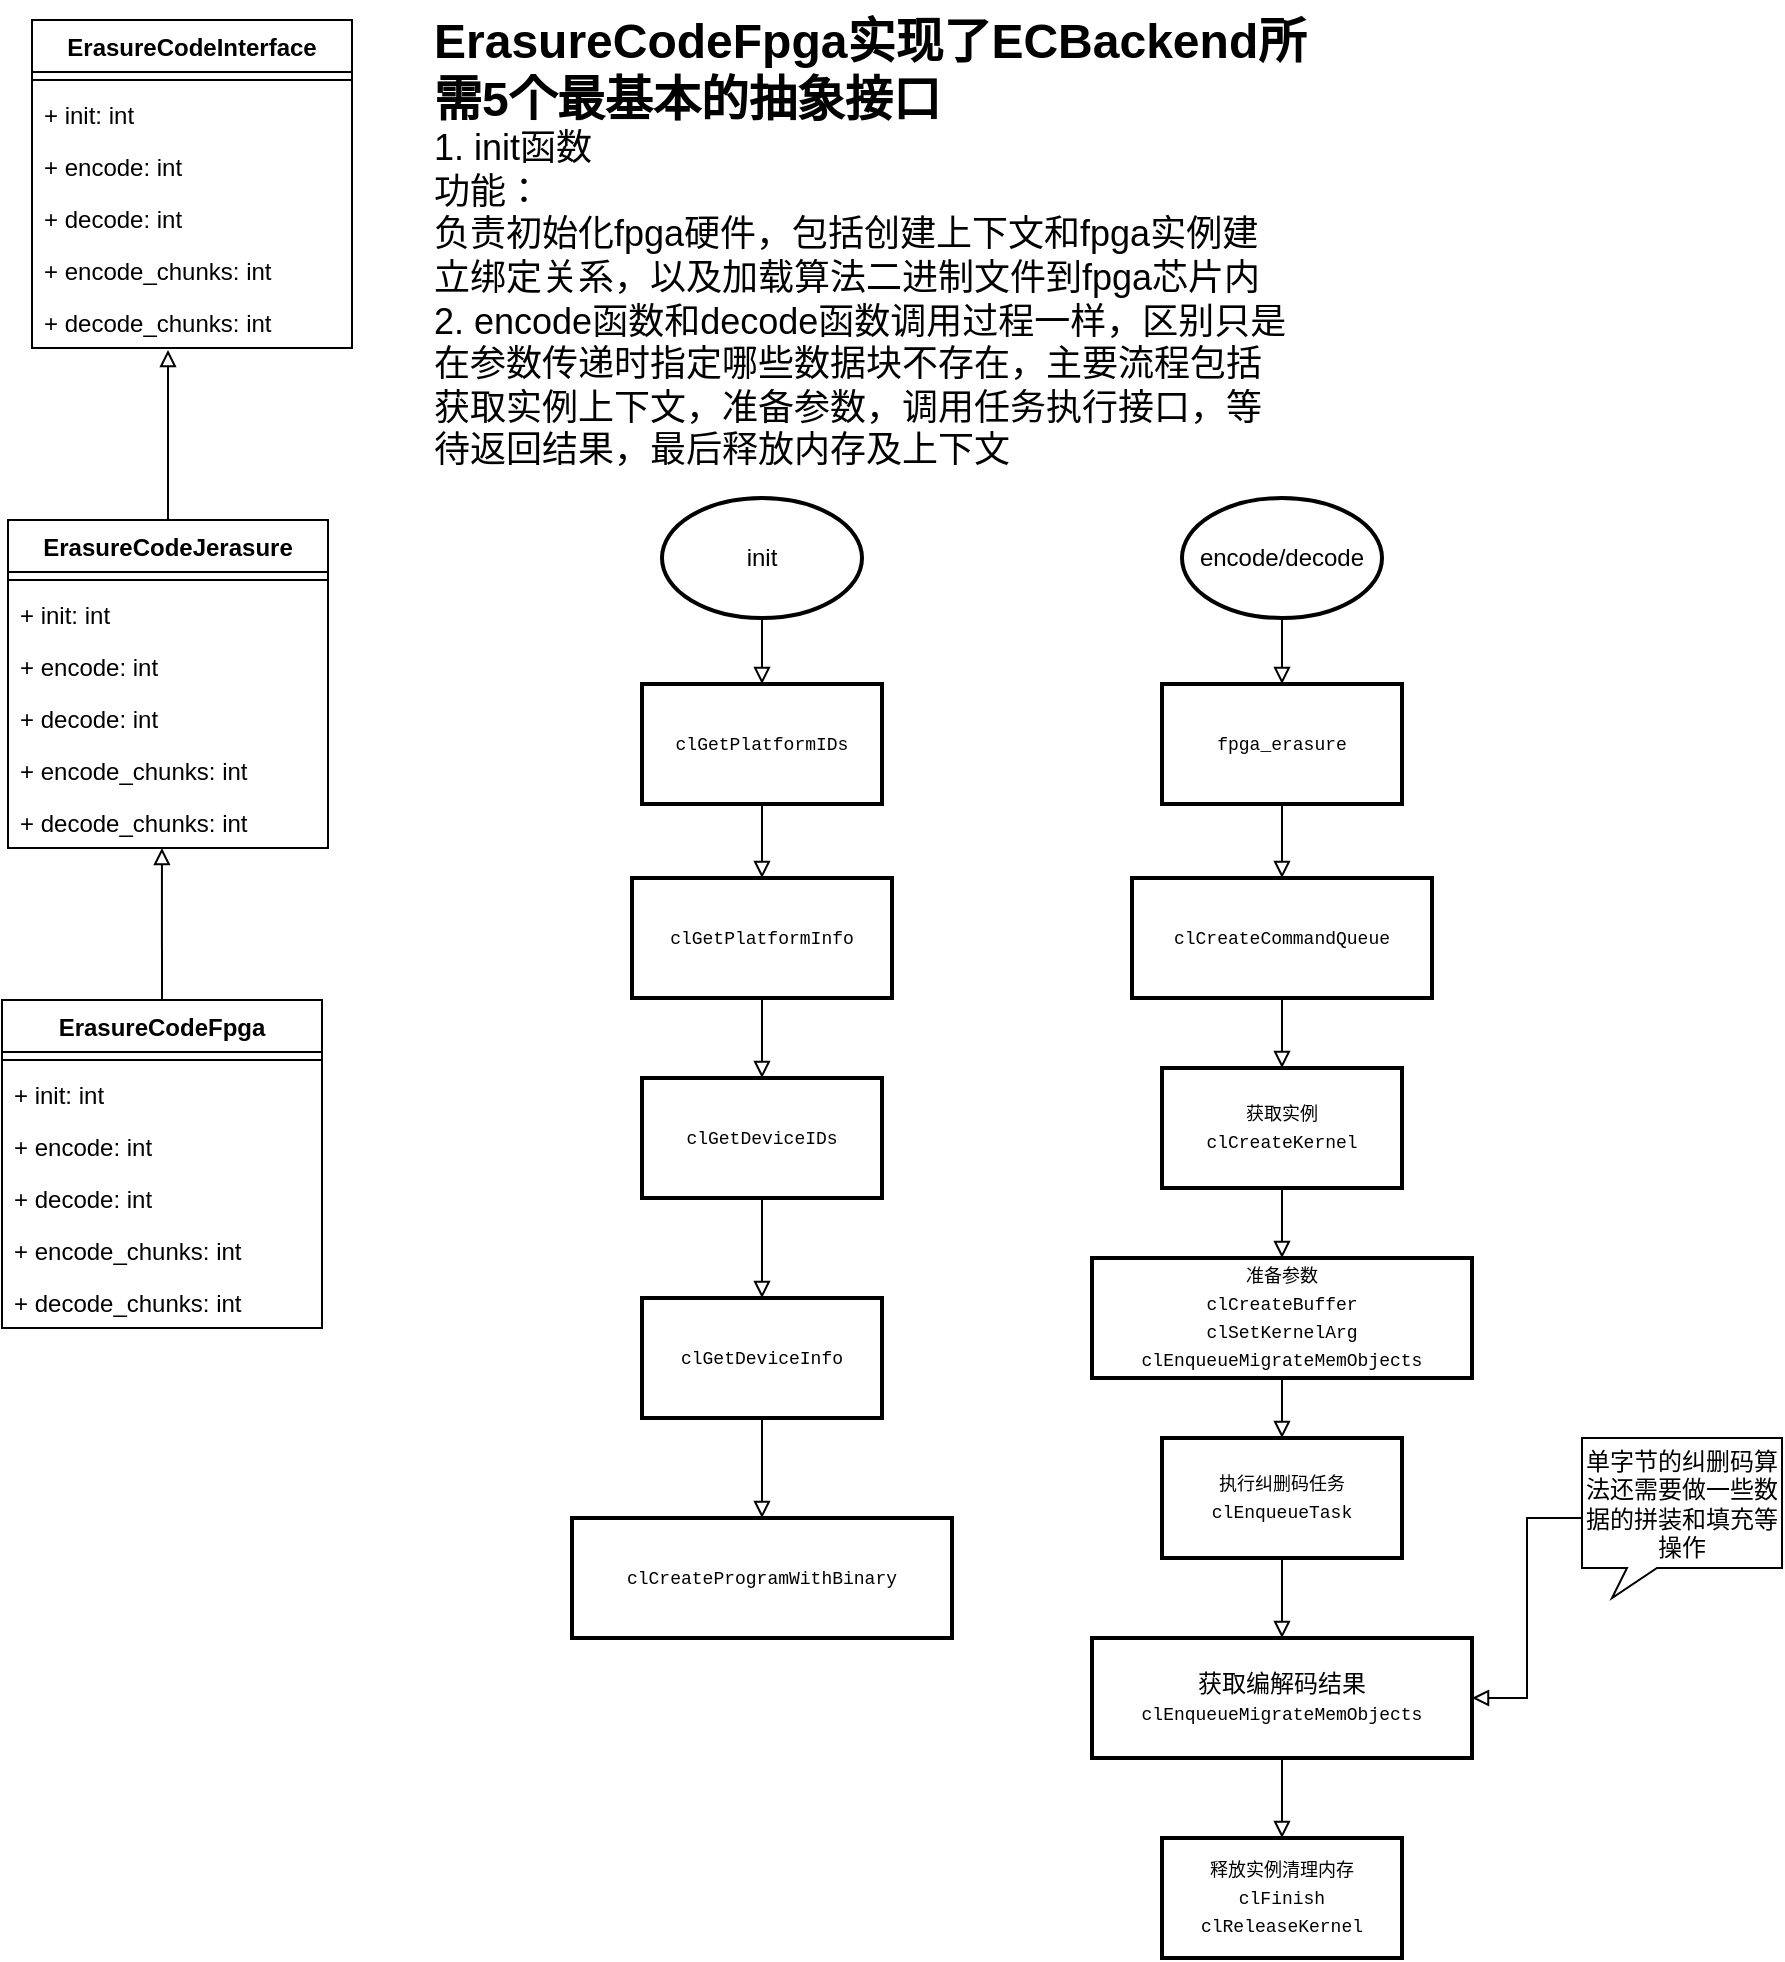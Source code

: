 <mxfile version="13.8.1" type="github">
  <diagram id="fZNxtknCqyulpOdQsxTu" name="Page-1">
    <mxGraphModel dx="1426" dy="746" grid="1" gridSize="10" guides="1" tooltips="1" connect="1" arrows="1" fold="1" page="1" pageScale="1" pageWidth="827" pageHeight="1169" math="0" shadow="0">
      <root>
        <mxCell id="0" />
        <mxCell id="1" parent="0" />
        <mxCell id="kQczTYPBpwKkl19j958R-11" style="edgeStyle=orthogonalEdgeStyle;rounded=0;orthogonalLoop=1;jettySize=auto;html=1;exitX=0.5;exitY=0;exitDx=0;exitDy=0;endArrow=block;endFill=0;entryX=0.481;entryY=1;entryDx=0;entryDy=0;entryPerimeter=0;" parent="1" source="kQczTYPBpwKkl19j958R-6" target="kQczTYPBpwKkl19j958R-14" edge="1">
          <mxGeometry relative="1" as="geometry">
            <mxPoint x="186" y="301" as="targetPoint" />
          </mxGeometry>
        </mxCell>
        <mxCell id="kQczTYPBpwKkl19j958R-26" value="&lt;div&gt;&lt;span style=&quot;font-size: 18px&quot;&gt;1. init函数&lt;/span&gt;&lt;/div&gt;&lt;div&gt;&lt;span style=&quot;font-size: 18px&quot;&gt;功能：&lt;/span&gt;&lt;/div&gt;&lt;font style=&quot;font-size: 18px&quot;&gt;负责初始化fpga硬件，包括创建上下文和fpga实例建立绑定关系，以及加载算法二进制文件到fpga芯片内&lt;br&gt;&lt;div&gt;&lt;span&gt;2. encode函数和decode函数调用过程一样，区别只是在参数传递时指定哪些数据块不存在，主要流程包括获取实例上下文，准备参数，调用任务执行接口，等待返回结果，最后释放内存及上下文&lt;/span&gt;&lt;/div&gt;&lt;/font&gt;" style="text;html=1;strokeColor=none;fillColor=none;align=left;verticalAlign=middle;whiteSpace=wrap;rounded=0;" parent="1" vertex="1">
          <mxGeometry x="310" y="130" width="430" height="180" as="geometry" />
        </mxCell>
        <mxCell id="kQczTYPBpwKkl19j958R-27" value="&lt;span style=&quot;font-weight: 700&quot;&gt;&lt;font style=&quot;font-size: 24px&quot;&gt;ErasureCodeFpga实现了ECBackend所需5个最基本的抽象接口&lt;/font&gt;&lt;/span&gt;" style="text;html=1;strokeColor=none;fillColor=none;align=left;verticalAlign=middle;whiteSpace=wrap;rounded=0;" parent="1" vertex="1">
          <mxGeometry x="310" y="70" width="460" height="70" as="geometry" />
        </mxCell>
        <mxCell id="kQczTYPBpwKkl19j958R-39" value="" style="edgeStyle=orthogonalEdgeStyle;rounded=0;orthogonalLoop=1;jettySize=auto;html=1;endArrow=block;endFill=0;" parent="1" source="kQczTYPBpwKkl19j958R-37" target="kQczTYPBpwKkl19j958R-38" edge="1">
          <mxGeometry relative="1" as="geometry" />
        </mxCell>
        <mxCell id="kQczTYPBpwKkl19j958R-37" value="init" style="strokeWidth=2;html=1;shape=mxgraph.flowchart.start_1;whiteSpace=wrap;" parent="1" vertex="1">
          <mxGeometry x="426" y="319" width="100" height="60" as="geometry" />
        </mxCell>
        <mxCell id="kQczTYPBpwKkl19j958R-41" value="" style="edgeStyle=orthogonalEdgeStyle;rounded=0;orthogonalLoop=1;jettySize=auto;html=1;endArrow=block;endFill=0;" parent="1" source="kQczTYPBpwKkl19j958R-38" target="kQczTYPBpwKkl19j958R-40" edge="1">
          <mxGeometry relative="1" as="geometry" />
        </mxCell>
        <mxCell id="kQczTYPBpwKkl19j958R-38" value="&lt;div style=&quot;font-family: &amp;#34;menlo&amp;#34; , &amp;#34;monaco&amp;#34; , &amp;#34;courier new&amp;#34; , monospace ; font-size: 9px ; line-height: 14px&quot;&gt;&lt;span style=&quot;background-color: rgb(255 , 255 , 255)&quot;&gt;clGetPlatformIDs&lt;/span&gt;&lt;/div&gt;" style="whiteSpace=wrap;html=1;strokeWidth=2;" parent="1" vertex="1">
          <mxGeometry x="416" y="412" width="120" height="60" as="geometry" />
        </mxCell>
        <mxCell id="kQczTYPBpwKkl19j958R-43" value="" style="edgeStyle=orthogonalEdgeStyle;rounded=0;orthogonalLoop=1;jettySize=auto;html=1;endArrow=block;endFill=0;fontColor=#000000;" parent="1" source="kQczTYPBpwKkl19j958R-40" target="kQczTYPBpwKkl19j958R-42" edge="1">
          <mxGeometry relative="1" as="geometry" />
        </mxCell>
        <mxCell id="kQczTYPBpwKkl19j958R-40" value="&lt;div style=&quot;font-family: menlo, monaco, &amp;quot;courier new&amp;quot;, monospace; font-size: 9px; line-height: 14px;&quot;&gt;&lt;span style=&quot;&quot;&gt;clGetPlatformInfo&lt;/span&gt;&lt;/div&gt;" style="whiteSpace=wrap;html=1;strokeWidth=2;labelBackgroundColor=#ffffff;" parent="1" vertex="1">
          <mxGeometry x="411" y="509" width="130" height="60" as="geometry" />
        </mxCell>
        <mxCell id="kQczTYPBpwKkl19j958R-45" value="" style="edgeStyle=orthogonalEdgeStyle;rounded=0;orthogonalLoop=1;jettySize=auto;html=1;endArrow=block;endFill=0;fontColor=#000000;" parent="1" source="kQczTYPBpwKkl19j958R-42" target="kQczTYPBpwKkl19j958R-44" edge="1">
          <mxGeometry relative="1" as="geometry" />
        </mxCell>
        <mxCell id="kQczTYPBpwKkl19j958R-42" value="&lt;div style=&quot;font-family: menlo, monaco, &amp;quot;courier new&amp;quot;, monospace; font-size: 9px; line-height: 14px;&quot;&gt;&lt;span style=&quot;&quot;&gt;clGetDeviceIDs&lt;/span&gt;&lt;/div&gt;" style="whiteSpace=wrap;html=1;strokeWidth=2;labelBackgroundColor=#FFFFFF;" parent="1" vertex="1">
          <mxGeometry x="416" y="609" width="120" height="60" as="geometry" />
        </mxCell>
        <mxCell id="kQczTYPBpwKkl19j958R-47" value="" style="edgeStyle=orthogonalEdgeStyle;rounded=0;orthogonalLoop=1;jettySize=auto;html=1;endArrow=block;endFill=0;fontColor=#000000;" parent="1" source="kQczTYPBpwKkl19j958R-44" target="kQczTYPBpwKkl19j958R-46" edge="1">
          <mxGeometry relative="1" as="geometry" />
        </mxCell>
        <mxCell id="kQczTYPBpwKkl19j958R-44" value="&lt;meta charset=&quot;utf-8&quot;&gt;&lt;div style=&quot;font-family: menlo, monaco, &amp;quot;courier new&amp;quot;, monospace; font-weight: normal; font-size: 9px; line-height: 14px;&quot;&gt;&lt;div&gt;&lt;span style=&quot;&quot;&gt;clGetDeviceInfo&lt;/span&gt;&lt;/div&gt;&lt;/div&gt;" style="whiteSpace=wrap;html=1;strokeWidth=2;labelBackgroundColor=#FFFFFF;" parent="1" vertex="1">
          <mxGeometry x="416" y="719" width="120" height="60" as="geometry" />
        </mxCell>
        <mxCell id="kQczTYPBpwKkl19j958R-46" value="&lt;div style=&quot;font-family: menlo, monaco, &amp;quot;courier new&amp;quot;, monospace; font-size: 9px; line-height: 14px;&quot;&gt;&lt;span style=&quot;&quot;&gt;clCreateProgramWithBinary&lt;/span&gt;&lt;/div&gt;" style="whiteSpace=wrap;html=1;strokeWidth=2;labelBackgroundColor=#FFFFFF;" parent="1" vertex="1">
          <mxGeometry x="381" y="829" width="190" height="60" as="geometry" />
        </mxCell>
        <mxCell id="kQczTYPBpwKkl19j958R-59" value="" style="edgeStyle=orthogonalEdgeStyle;rounded=0;orthogonalLoop=1;jettySize=auto;html=1;endArrow=block;endFill=0;fontColor=#000000;" parent="1" source="kQczTYPBpwKkl19j958R-48" target="kQczTYPBpwKkl19j958R-58" edge="1">
          <mxGeometry relative="1" as="geometry" />
        </mxCell>
        <mxCell id="kQczTYPBpwKkl19j958R-48" value="encode/decode" style="strokeWidth=2;html=1;shape=mxgraph.flowchart.start_1;whiteSpace=wrap;labelBackgroundColor=#FFFFFF;fontColor=#000000;" parent="1" vertex="1">
          <mxGeometry x="686" y="319" width="100" height="60" as="geometry" />
        </mxCell>
        <mxCell id="kQczTYPBpwKkl19j958R-6" value="ErasureCodeFpga" style="swimlane;fontStyle=1;align=center;verticalAlign=top;childLayout=stackLayout;horizontal=1;startSize=26;horizontalStack=0;resizeParent=1;resizeParentMax=0;resizeLast=0;collapsible=1;marginBottom=0;" parent="1" vertex="1">
          <mxGeometry x="96" y="570" width="160" height="164" as="geometry" />
        </mxCell>
        <mxCell id="kQczTYPBpwKkl19j958R-8" value="" style="line;strokeWidth=1;fillColor=none;align=left;verticalAlign=middle;spacingTop=-1;spacingLeft=3;spacingRight=3;rotatable=0;labelPosition=right;points=[];portConstraint=eastwest;" parent="kQczTYPBpwKkl19j958R-6" vertex="1">
          <mxGeometry y="26" width="160" height="8" as="geometry" />
        </mxCell>
        <mxCell id="kQczTYPBpwKkl19j958R-9" value="+ init: int" style="text;strokeColor=none;fillColor=none;align=left;verticalAlign=top;spacingLeft=4;spacingRight=4;overflow=hidden;rotatable=0;points=[[0,0.5],[1,0.5]];portConstraint=eastwest;" parent="kQczTYPBpwKkl19j958R-6" vertex="1">
          <mxGeometry y="34" width="160" height="26" as="geometry" />
        </mxCell>
        <mxCell id="kQczTYPBpwKkl19j958R-21" value="+ encode: int" style="text;strokeColor=none;fillColor=none;align=left;verticalAlign=top;spacingLeft=4;spacingRight=4;overflow=hidden;rotatable=0;points=[[0,0.5],[1,0.5]];portConstraint=eastwest;" parent="kQczTYPBpwKkl19j958R-6" vertex="1">
          <mxGeometry y="60" width="160" height="26" as="geometry" />
        </mxCell>
        <mxCell id="kQczTYPBpwKkl19j958R-22" value="+ decode: int" style="text;strokeColor=none;fillColor=none;align=left;verticalAlign=top;spacingLeft=4;spacingRight=4;overflow=hidden;rotatable=0;points=[[0,0.5],[1,0.5]];portConstraint=eastwest;" parent="kQczTYPBpwKkl19j958R-6" vertex="1">
          <mxGeometry y="86" width="160" height="26" as="geometry" />
        </mxCell>
        <mxCell id="kQczTYPBpwKkl19j958R-23" value="+ encode_chunks: int" style="text;strokeColor=none;fillColor=none;align=left;verticalAlign=top;spacingLeft=4;spacingRight=4;overflow=hidden;rotatable=0;points=[[0,0.5],[1,0.5]];portConstraint=eastwest;" parent="kQczTYPBpwKkl19j958R-6" vertex="1">
          <mxGeometry y="112" width="160" height="26" as="geometry" />
        </mxCell>
        <mxCell id="kQczTYPBpwKkl19j958R-24" value="+ decode_chunks: int" style="text;strokeColor=none;fillColor=none;align=left;verticalAlign=top;spacingLeft=4;spacingRight=4;overflow=hidden;rotatable=0;points=[[0,0.5],[1,0.5]];portConstraint=eastwest;" parent="kQczTYPBpwKkl19j958R-6" vertex="1">
          <mxGeometry y="138" width="160" height="26" as="geometry" />
        </mxCell>
        <mxCell id="kQczTYPBpwKkl19j958R-57" style="edgeStyle=orthogonalEdgeStyle;rounded=0;orthogonalLoop=1;jettySize=auto;html=1;exitX=0.5;exitY=0;exitDx=0;exitDy=0;entryX=0.425;entryY=1.038;entryDx=0;entryDy=0;entryPerimeter=0;endArrow=block;endFill=0;fontColor=#000000;" parent="1" source="kQczTYPBpwKkl19j958R-2" target="kQczTYPBpwKkl19j958R-56" edge="1">
          <mxGeometry relative="1" as="geometry" />
        </mxCell>
        <mxCell id="kQczTYPBpwKkl19j958R-2" value="ErasureCodeJerasure" style="swimlane;fontStyle=1;align=center;verticalAlign=top;childLayout=stackLayout;horizontal=1;startSize=26;horizontalStack=0;resizeParent=1;resizeParentMax=0;resizeLast=0;collapsible=1;marginBottom=0;" parent="1" vertex="1">
          <mxGeometry x="99" y="330" width="160" height="164" as="geometry" />
        </mxCell>
        <mxCell id="kQczTYPBpwKkl19j958R-4" value="" style="line;strokeWidth=1;fillColor=none;align=left;verticalAlign=middle;spacingTop=-1;spacingLeft=3;spacingRight=3;rotatable=0;labelPosition=right;points=[];portConstraint=eastwest;" parent="kQczTYPBpwKkl19j958R-2" vertex="1">
          <mxGeometry y="26" width="160" height="8" as="geometry" />
        </mxCell>
        <mxCell id="kQczTYPBpwKkl19j958R-5" value="+ init: int" style="text;strokeColor=none;fillColor=none;align=left;verticalAlign=top;spacingLeft=4;spacingRight=4;overflow=hidden;rotatable=0;points=[[0,0.5],[1,0.5]];portConstraint=eastwest;" parent="kQczTYPBpwKkl19j958R-2" vertex="1">
          <mxGeometry y="34" width="160" height="26" as="geometry" />
        </mxCell>
        <mxCell id="kQczTYPBpwKkl19j958R-15" value="+ encode: int" style="text;strokeColor=none;fillColor=none;align=left;verticalAlign=top;spacingLeft=4;spacingRight=4;overflow=hidden;rotatable=0;points=[[0,0.5],[1,0.5]];portConstraint=eastwest;" parent="kQczTYPBpwKkl19j958R-2" vertex="1">
          <mxGeometry y="60" width="160" height="26" as="geometry" />
        </mxCell>
        <mxCell id="kQczTYPBpwKkl19j958R-12" value="+ decode: int" style="text;strokeColor=none;fillColor=none;align=left;verticalAlign=top;spacingLeft=4;spacingRight=4;overflow=hidden;rotatable=0;points=[[0,0.5],[1,0.5]];portConstraint=eastwest;" parent="kQczTYPBpwKkl19j958R-2" vertex="1">
          <mxGeometry y="86" width="160" height="26" as="geometry" />
        </mxCell>
        <mxCell id="kQczTYPBpwKkl19j958R-13" value="+ encode_chunks: int" style="text;strokeColor=none;fillColor=none;align=left;verticalAlign=top;spacingLeft=4;spacingRight=4;overflow=hidden;rotatable=0;points=[[0,0.5],[1,0.5]];portConstraint=eastwest;" parent="kQczTYPBpwKkl19j958R-2" vertex="1">
          <mxGeometry y="112" width="160" height="26" as="geometry" />
        </mxCell>
        <mxCell id="kQczTYPBpwKkl19j958R-14" value="+ decode_chunks: int" style="text;strokeColor=none;fillColor=none;align=left;verticalAlign=top;spacingLeft=4;spacingRight=4;overflow=hidden;rotatable=0;points=[[0,0.5],[1,0.5]];portConstraint=eastwest;" parent="kQczTYPBpwKkl19j958R-2" vertex="1">
          <mxGeometry y="138" width="160" height="26" as="geometry" />
        </mxCell>
        <mxCell id="kQczTYPBpwKkl19j958R-50" value="ErasureCodeInterface" style="swimlane;fontStyle=1;align=center;verticalAlign=top;childLayout=stackLayout;horizontal=1;startSize=26;horizontalStack=0;resizeParent=1;resizeParentMax=0;resizeLast=0;collapsible=1;marginBottom=0;" parent="1" vertex="1">
          <mxGeometry x="111" y="80" width="160" height="164" as="geometry" />
        </mxCell>
        <mxCell id="kQczTYPBpwKkl19j958R-51" value="" style="line;strokeWidth=1;fillColor=none;align=left;verticalAlign=middle;spacingTop=-1;spacingLeft=3;spacingRight=3;rotatable=0;labelPosition=right;points=[];portConstraint=eastwest;" parent="kQczTYPBpwKkl19j958R-50" vertex="1">
          <mxGeometry y="26" width="160" height="8" as="geometry" />
        </mxCell>
        <mxCell id="kQczTYPBpwKkl19j958R-52" value="+ init: int" style="text;strokeColor=none;fillColor=none;align=left;verticalAlign=top;spacingLeft=4;spacingRight=4;overflow=hidden;rotatable=0;points=[[0,0.5],[1,0.5]];portConstraint=eastwest;" parent="kQczTYPBpwKkl19j958R-50" vertex="1">
          <mxGeometry y="34" width="160" height="26" as="geometry" />
        </mxCell>
        <mxCell id="kQczTYPBpwKkl19j958R-53" value="+ encode: int" style="text;strokeColor=none;fillColor=none;align=left;verticalAlign=top;spacingLeft=4;spacingRight=4;overflow=hidden;rotatable=0;points=[[0,0.5],[1,0.5]];portConstraint=eastwest;" parent="kQczTYPBpwKkl19j958R-50" vertex="1">
          <mxGeometry y="60" width="160" height="26" as="geometry" />
        </mxCell>
        <mxCell id="kQczTYPBpwKkl19j958R-54" value="+ decode: int" style="text;strokeColor=none;fillColor=none;align=left;verticalAlign=top;spacingLeft=4;spacingRight=4;overflow=hidden;rotatable=0;points=[[0,0.5],[1,0.5]];portConstraint=eastwest;" parent="kQczTYPBpwKkl19j958R-50" vertex="1">
          <mxGeometry y="86" width="160" height="26" as="geometry" />
        </mxCell>
        <mxCell id="kQczTYPBpwKkl19j958R-55" value="+ encode_chunks: int" style="text;strokeColor=none;fillColor=none;align=left;verticalAlign=top;spacingLeft=4;spacingRight=4;overflow=hidden;rotatable=0;points=[[0,0.5],[1,0.5]];portConstraint=eastwest;" parent="kQczTYPBpwKkl19j958R-50" vertex="1">
          <mxGeometry y="112" width="160" height="26" as="geometry" />
        </mxCell>
        <mxCell id="kQczTYPBpwKkl19j958R-56" value="+ decode_chunks: int" style="text;strokeColor=none;fillColor=none;align=left;verticalAlign=top;spacingLeft=4;spacingRight=4;overflow=hidden;rotatable=0;points=[[0,0.5],[1,0.5]];portConstraint=eastwest;" parent="kQczTYPBpwKkl19j958R-50" vertex="1">
          <mxGeometry y="138" width="160" height="26" as="geometry" />
        </mxCell>
        <mxCell id="kQczTYPBpwKkl19j958R-61" value="" style="edgeStyle=orthogonalEdgeStyle;rounded=0;orthogonalLoop=1;jettySize=auto;html=1;endArrow=block;endFill=0;fontColor=#000000;" parent="1" source="kQczTYPBpwKkl19j958R-58" target="kQczTYPBpwKkl19j958R-60" edge="1">
          <mxGeometry relative="1" as="geometry" />
        </mxCell>
        <mxCell id="kQczTYPBpwKkl19j958R-58" value="&lt;meta charset=&quot;utf-8&quot;&gt;&lt;div style=&quot;font-family: menlo, monaco, &amp;quot;courier new&amp;quot;, monospace; font-weight: normal; font-size: 9px; line-height: 14px;&quot;&gt;&lt;div&gt;&lt;span style=&quot;&quot;&gt;fpga_erasure&lt;/span&gt;&lt;/div&gt;&lt;/div&gt;" style="whiteSpace=wrap;html=1;strokeWidth=2;labelBackgroundColor=#FFFFFF;" parent="1" vertex="1">
          <mxGeometry x="676" y="412" width="120" height="60" as="geometry" />
        </mxCell>
        <mxCell id="kQczTYPBpwKkl19j958R-63" value="" style="edgeStyle=orthogonalEdgeStyle;rounded=0;orthogonalLoop=1;jettySize=auto;html=1;endArrow=block;endFill=0;fontColor=#000000;" parent="1" source="kQczTYPBpwKkl19j958R-60" target="kQczTYPBpwKkl19j958R-62" edge="1">
          <mxGeometry relative="1" as="geometry" />
        </mxCell>
        <mxCell id="kQczTYPBpwKkl19j958R-60" value="&lt;meta charset=&quot;utf-8&quot;&gt;&lt;div style=&quot;font-family: menlo, monaco, &amp;quot;courier new&amp;quot;, monospace; font-weight: normal; font-size: 9px; line-height: 14px;&quot;&gt;&lt;div&gt;&lt;span style=&quot;&quot;&gt;clCreateCommandQueue&lt;/span&gt;&lt;/div&gt;&lt;/div&gt;" style="whiteSpace=wrap;html=1;strokeWidth=2;labelBackgroundColor=#FFFFFF;" parent="1" vertex="1">
          <mxGeometry x="661" y="509" width="150" height="60" as="geometry" />
        </mxCell>
        <mxCell id="kQczTYPBpwKkl19j958R-68" value="" style="edgeStyle=orthogonalEdgeStyle;rounded=0;orthogonalLoop=1;jettySize=auto;html=1;endArrow=block;endFill=0;fontColor=#000000;" parent="1" source="kQczTYPBpwKkl19j958R-62" target="kQczTYPBpwKkl19j958R-67" edge="1">
          <mxGeometry relative="1" as="geometry" />
        </mxCell>
        <mxCell id="kQczTYPBpwKkl19j958R-62" value="&lt;div style=&quot;font-family: menlo, monaco, &amp;quot;courier new&amp;quot;, monospace; font-size: 9px; line-height: 14px;&quot;&gt;&lt;span style=&quot;&quot;&gt;获取实例&lt;/span&gt;&lt;/div&gt;&lt;div style=&quot;font-family: menlo, monaco, &amp;quot;courier new&amp;quot;, monospace; font-size: 9px; line-height: 14px;&quot;&gt;&lt;span style=&quot;&quot;&gt;clCreateKernel&lt;/span&gt;&lt;/div&gt;" style="whiteSpace=wrap;html=1;strokeWidth=2;labelBackgroundColor=#FFFFFF;" parent="1" vertex="1">
          <mxGeometry x="676" y="604" width="120" height="60" as="geometry" />
        </mxCell>
        <mxCell id="kQczTYPBpwKkl19j958R-70" value="" style="edgeStyle=orthogonalEdgeStyle;rounded=0;orthogonalLoop=1;jettySize=auto;html=1;endArrow=block;endFill=0;fontColor=#000000;" parent="1" source="kQczTYPBpwKkl19j958R-67" target="kQczTYPBpwKkl19j958R-69" edge="1">
          <mxGeometry relative="1" as="geometry" />
        </mxCell>
        <mxCell id="kQczTYPBpwKkl19j958R-67" value="&lt;div style=&quot;font-family: menlo, monaco, &amp;quot;courier new&amp;quot;, monospace; font-size: 9px; line-height: 14px;&quot;&gt;&lt;span style=&quot;&quot;&gt;准备参数&lt;/span&gt;&lt;/div&gt;&lt;div style=&quot;font-family: menlo, monaco, &amp;quot;courier new&amp;quot;, monospace; font-size: 9px; line-height: 14px;&quot;&gt;&lt;span style=&quot;&quot;&gt;clCreateBuffer&lt;/span&gt;&lt;/div&gt;&lt;div style=&quot;font-family: menlo, monaco, &amp;quot;courier new&amp;quot;, monospace; font-size: 9px; line-height: 14px;&quot;&gt;&lt;div style=&quot;font-family: &amp;quot;menlo&amp;quot; , &amp;quot;monaco&amp;quot; , &amp;quot;courier new&amp;quot; , monospace ; line-height: 14px&quot;&gt;&lt;span style=&quot;&quot;&gt;clSetKernelArg&lt;/span&gt;&lt;/div&gt;&lt;div style=&quot;font-family: &amp;quot;menlo&amp;quot; , &amp;quot;monaco&amp;quot; , &amp;quot;courier new&amp;quot; , monospace ; line-height: 14px&quot;&gt;&lt;div style=&quot;line-height: 14px&quot;&gt;&lt;span style=&quot;&quot;&gt;clEnqueueMigrateMemObjects&lt;/span&gt;&lt;/div&gt;&lt;/div&gt;&lt;/div&gt;" style="whiteSpace=wrap;html=1;strokeWidth=2;labelBackgroundColor=#FFFFFF;" parent="1" vertex="1">
          <mxGeometry x="641" y="699" width="190" height="60" as="geometry" />
        </mxCell>
        <mxCell id="kQczTYPBpwKkl19j958R-77" value="" style="edgeStyle=orthogonalEdgeStyle;rounded=0;orthogonalLoop=1;jettySize=auto;html=1;endArrow=block;endFill=0;fontColor=#000000;" parent="1" source="kQczTYPBpwKkl19j958R-69" target="kQczTYPBpwKkl19j958R-76" edge="1">
          <mxGeometry relative="1" as="geometry" />
        </mxCell>
        <mxCell id="kQczTYPBpwKkl19j958R-69" value="&lt;div style=&quot;font-family: menlo, monaco, &amp;quot;courier new&amp;quot;, monospace; font-weight: normal; font-size: 9px; line-height: 14px;&quot;&gt;&lt;div&gt;&lt;span style=&quot;&quot;&gt;执行纠删码任务&lt;/span&gt;&lt;/div&gt;&lt;div&gt;&lt;span style=&quot;&quot;&gt;clEnqueueTask&lt;/span&gt;&lt;/div&gt;&lt;/div&gt;" style="whiteSpace=wrap;html=1;strokeWidth=2;labelBackgroundColor=#FFFFFF;" parent="1" vertex="1">
          <mxGeometry x="676" y="789" width="120" height="60" as="geometry" />
        </mxCell>
        <mxCell id="kQczTYPBpwKkl19j958R-81" value="" style="edgeStyle=orthogonalEdgeStyle;rounded=0;orthogonalLoop=1;jettySize=auto;html=1;endArrow=block;endFill=0;fontColor=#000000;" parent="1" source="kQczTYPBpwKkl19j958R-76" target="kQczTYPBpwKkl19j958R-80" edge="1">
          <mxGeometry relative="1" as="geometry" />
        </mxCell>
        <mxCell id="kQczTYPBpwKkl19j958R-76" value="&lt;div style=&quot;font-family: menlo, monaco, &amp;quot;courier new&amp;quot;, monospace; font-weight: normal; font-size: 9px; line-height: 14px;&quot;&gt;&lt;div&gt;&lt;span style=&quot;font-family: helvetica; font-size: 12px;&quot;&gt;获取编解码结果&lt;/span&gt;&lt;span style=&quot;&quot;&gt;&lt;br&gt;&lt;/span&gt;&lt;/div&gt;&lt;div&gt;&lt;span style=&quot;&quot;&gt;clEnqueueMigrateMemObjects&lt;/span&gt;&lt;/div&gt;&lt;/div&gt;" style="whiteSpace=wrap;html=1;strokeWidth=2;labelBackgroundColor=#FFFFFF;" parent="1" vertex="1">
          <mxGeometry x="641" y="889" width="190" height="60" as="geometry" />
        </mxCell>
        <mxCell id="kQczTYPBpwKkl19j958R-80" value="&lt;div style=&quot;font-family: menlo, monaco, &amp;quot;courier new&amp;quot;, monospace; font-size: 9px; line-height: 14px;&quot;&gt;&lt;span style=&quot;&quot;&gt;释放实例清理内存&lt;/span&gt;&lt;/div&gt;&lt;div style=&quot;font-family: menlo, monaco, &amp;quot;courier new&amp;quot;, monospace; font-size: 9px; line-height: 14px;&quot;&gt;&lt;span style=&quot;&quot;&gt;clFinish&lt;/span&gt;&lt;/div&gt;&lt;div style=&quot;font-family: menlo, monaco, &amp;quot;courier new&amp;quot;, monospace; font-size: 9px; line-height: 14px;&quot;&gt;&lt;div style=&quot;line-height: 14px&quot;&gt;&lt;span style=&quot;&quot;&gt;clReleaseKernel&lt;/span&gt;&lt;/div&gt;&lt;/div&gt;" style="whiteSpace=wrap;html=1;strokeWidth=2;labelBackgroundColor=#FFFFFF;" parent="1" vertex="1">
          <mxGeometry x="676" y="989" width="120" height="60" as="geometry" />
        </mxCell>
        <mxCell id="kQczTYPBpwKkl19j958R-85" style="edgeStyle=orthogonalEdgeStyle;rounded=0;orthogonalLoop=1;jettySize=auto;html=1;entryX=1;entryY=0.5;entryDx=0;entryDy=0;endArrow=block;endFill=0;fontColor=#000000;" parent="1" source="kQczTYPBpwKkl19j958R-84" target="kQczTYPBpwKkl19j958R-76" edge="1">
          <mxGeometry relative="1" as="geometry" />
        </mxCell>
        <mxCell id="kQczTYPBpwKkl19j958R-84" value="单字节的纠删码算法还需要做一些数据的拼装和填充等操作" style="whiteSpace=wrap;html=1;shape=mxgraph.basic.rectCallout;dx=30;dy=15;boundedLbl=1;labelBackgroundColor=#FFFFFF;fontColor=#000000;" parent="1" vertex="1">
          <mxGeometry x="886" y="789" width="100" height="80" as="geometry" />
        </mxCell>
      </root>
    </mxGraphModel>
  </diagram>
</mxfile>
